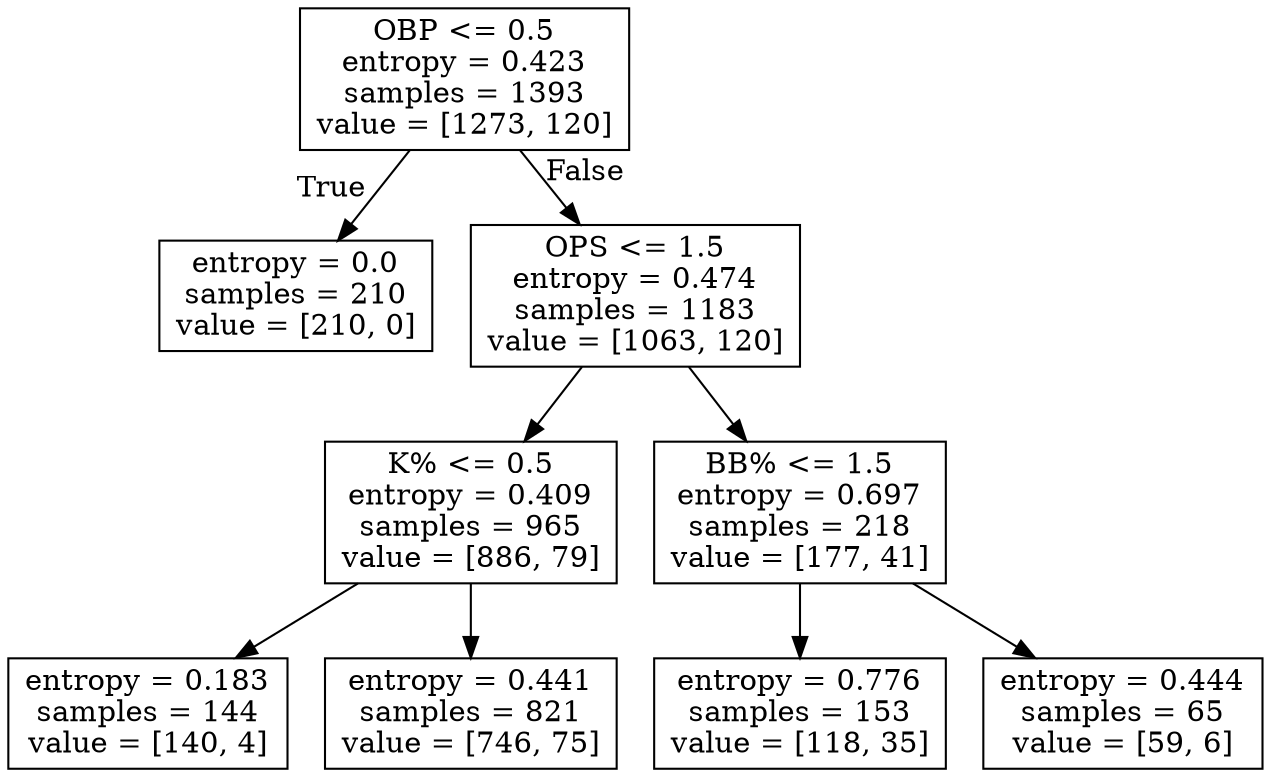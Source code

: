 digraph Tree {
node [shape=box] ;
0 [label="OBP <= 0.5\nentropy = 0.423\nsamples = 1393\nvalue = [1273, 120]"] ;
1 [label="entropy = 0.0\nsamples = 210\nvalue = [210, 0]"] ;
0 -> 1 [labeldistance=2.5, labelangle=45, headlabel="True"] ;
2 [label="OPS <= 1.5\nentropy = 0.474\nsamples = 1183\nvalue = [1063, 120]"] ;
0 -> 2 [labeldistance=2.5, labelangle=-45, headlabel="False"] ;
3 [label="K% <= 0.5\nentropy = 0.409\nsamples = 965\nvalue = [886, 79]"] ;
2 -> 3 ;
4 [label="entropy = 0.183\nsamples = 144\nvalue = [140, 4]"] ;
3 -> 4 ;
5 [label="entropy = 0.441\nsamples = 821\nvalue = [746, 75]"] ;
3 -> 5 ;
6 [label="BB% <= 1.5\nentropy = 0.697\nsamples = 218\nvalue = [177, 41]"] ;
2 -> 6 ;
7 [label="entropy = 0.776\nsamples = 153\nvalue = [118, 35]"] ;
6 -> 7 ;
8 [label="entropy = 0.444\nsamples = 65\nvalue = [59, 6]"] ;
6 -> 8 ;
}